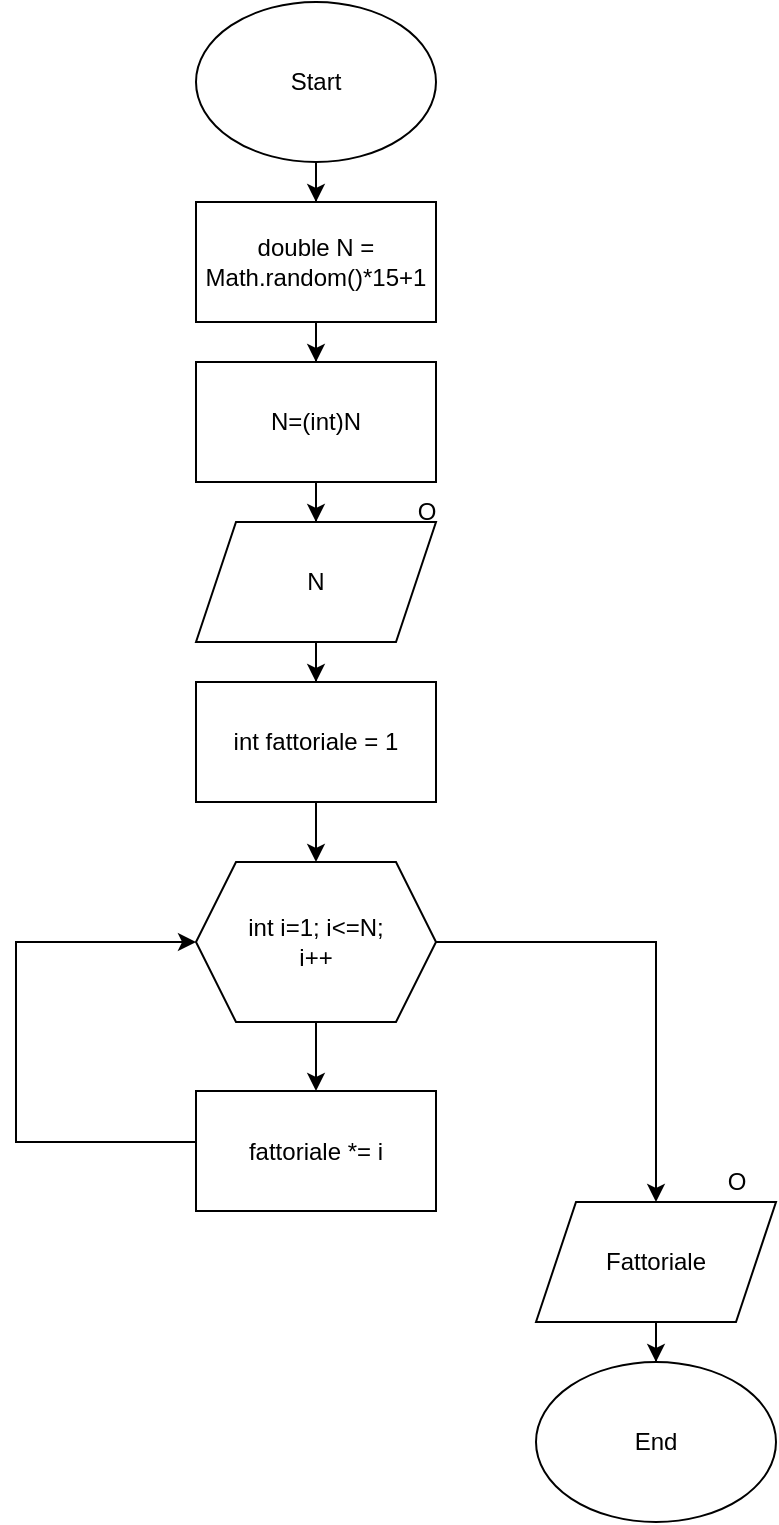 <mxfile version="21.1.7" type="google">
  <diagram name="Pagina-1" id="2zuiLvAYl878m_oRTMRI">
    <mxGraphModel grid="1" page="1" gridSize="10" guides="1" tooltips="1" connect="1" arrows="1" fold="1" pageScale="1" pageWidth="827" pageHeight="1169" math="0" shadow="0">
      <root>
        <mxCell id="0" />
        <mxCell id="1" parent="0" />
        <mxCell id="RUL37LDbd2QCH6j5r3ev-9" value="" style="edgeStyle=orthogonalEdgeStyle;rounded=0;orthogonalLoop=1;jettySize=auto;html=1;" edge="1" parent="1" source="RUL37LDbd2QCH6j5r3ev-2" target="RUL37LDbd2QCH6j5r3ev-5">
          <mxGeometry relative="1" as="geometry" />
        </mxCell>
        <mxCell id="RUL37LDbd2QCH6j5r3ev-1" value="Start" style="ellipse;whiteSpace=wrap;html=1;" vertex="1" parent="1">
          <mxGeometry x="340" y="40" width="120" height="80" as="geometry" />
        </mxCell>
        <mxCell id="RUL37LDbd2QCH6j5r3ev-4" value="O" style="text;html=1;align=center;verticalAlign=middle;resizable=0;points=[];autosize=1;strokeColor=none;fillColor=none;" vertex="1" parent="1">
          <mxGeometry x="440" y="280" width="30" height="30" as="geometry" />
        </mxCell>
        <mxCell id="RUL37LDbd2QCH6j5r3ev-11" value="" style="edgeStyle=orthogonalEdgeStyle;rounded=0;orthogonalLoop=1;jettySize=auto;html=1;" edge="1" parent="1" source="RUL37LDbd2QCH6j5r3ev-3" target="RUL37LDbd2QCH6j5r3ev-6">
          <mxGeometry relative="1" as="geometry" />
        </mxCell>
        <mxCell id="RUL37LDbd2QCH6j5r3ev-5" value="N=(int)N" style="rounded=0;whiteSpace=wrap;html=1;" vertex="1" parent="1">
          <mxGeometry x="340" y="220" width="120" height="60" as="geometry" />
        </mxCell>
        <mxCell id="RUL37LDbd2QCH6j5r3ev-13" value="" style="edgeStyle=orthogonalEdgeStyle;rounded=0;orthogonalLoop=1;jettySize=auto;html=1;" edge="1" parent="1" source="RUL37LDbd2QCH6j5r3ev-6" target="RUL37LDbd2QCH6j5r3ev-7">
          <mxGeometry relative="1" as="geometry" />
        </mxCell>
        <mxCell id="RUL37LDbd2QCH6j5r3ev-6" value="int fattoriale = 1" style="rounded=0;whiteSpace=wrap;html=1;" vertex="1" parent="1">
          <mxGeometry x="340" y="380" width="120" height="60" as="geometry" />
        </mxCell>
        <mxCell id="RUL37LDbd2QCH6j5r3ev-14" value="" style="edgeStyle=orthogonalEdgeStyle;rounded=0;orthogonalLoop=1;jettySize=auto;html=1;" edge="1" parent="1" source="RUL37LDbd2QCH6j5r3ev-7" target="RUL37LDbd2QCH6j5r3ev-8">
          <mxGeometry relative="1" as="geometry" />
        </mxCell>
        <mxCell id="RUL37LDbd2QCH6j5r3ev-17" style="edgeStyle=orthogonalEdgeStyle;rounded=0;orthogonalLoop=1;jettySize=auto;html=1;" edge="1" parent="1" source="RUL37LDbd2QCH6j5r3ev-7" target="RUL37LDbd2QCH6j5r3ev-16">
          <mxGeometry relative="1" as="geometry" />
        </mxCell>
        <mxCell id="RUL37LDbd2QCH6j5r3ev-7" value="&lt;div&gt;int i=1; i&amp;lt;=N;&lt;/div&gt;&lt;div&gt;i++&lt;br&gt;&lt;/div&gt;" style="shape=hexagon;perimeter=hexagonPerimeter2;whiteSpace=wrap;html=1;fixedSize=1;" vertex="1" parent="1">
          <mxGeometry x="340" y="470" width="120" height="80" as="geometry" />
        </mxCell>
        <mxCell id="RUL37LDbd2QCH6j5r3ev-15" style="edgeStyle=orthogonalEdgeStyle;rounded=0;orthogonalLoop=1;jettySize=auto;html=1;entryX=0;entryY=0.5;entryDx=0;entryDy=0;" edge="1" parent="1" source="RUL37LDbd2QCH6j5r3ev-8" target="RUL37LDbd2QCH6j5r3ev-7">
          <mxGeometry relative="1" as="geometry">
            <Array as="points">
              <mxPoint x="250" y="610" />
              <mxPoint x="250" y="510" />
            </Array>
          </mxGeometry>
        </mxCell>
        <mxCell id="RUL37LDbd2QCH6j5r3ev-8" value="fattoriale *= i" style="rounded=0;whiteSpace=wrap;html=1;" vertex="1" parent="1">
          <mxGeometry x="340" y="584.5" width="120" height="60" as="geometry" />
        </mxCell>
        <mxCell id="RUL37LDbd2QCH6j5r3ev-10" value="" style="edgeStyle=orthogonalEdgeStyle;rounded=0;orthogonalLoop=1;jettySize=auto;html=1;" edge="1" parent="1" source="RUL37LDbd2QCH6j5r3ev-1" target="RUL37LDbd2QCH6j5r3ev-2">
          <mxGeometry relative="1" as="geometry">
            <mxPoint x="400" y="120" as="sourcePoint" />
            <mxPoint x="400" y="210" as="targetPoint" />
          </mxGeometry>
        </mxCell>
        <mxCell id="RUL37LDbd2QCH6j5r3ev-2" value="&lt;div&gt;double N = &lt;br&gt;&lt;/div&gt;&lt;div&gt;Math.random()*15+1&lt;br&gt;&lt;/div&gt;" style="rounded=0;whiteSpace=wrap;html=1;" vertex="1" parent="1">
          <mxGeometry x="340" y="140" width="120" height="60" as="geometry" />
        </mxCell>
        <mxCell id="RUL37LDbd2QCH6j5r3ev-12" value="" style="edgeStyle=orthogonalEdgeStyle;rounded=0;orthogonalLoop=1;jettySize=auto;html=1;" edge="1" parent="1" source="RUL37LDbd2QCH6j5r3ev-5" target="RUL37LDbd2QCH6j5r3ev-3">
          <mxGeometry relative="1" as="geometry">
            <mxPoint x="400" y="280" as="sourcePoint" />
            <mxPoint x="400" y="390" as="targetPoint" />
          </mxGeometry>
        </mxCell>
        <mxCell id="RUL37LDbd2QCH6j5r3ev-3" value="N" style="shape=parallelogram;perimeter=parallelogramPerimeter;whiteSpace=wrap;html=1;fixedSize=1;" vertex="1" parent="1">
          <mxGeometry x="340" y="300" width="120" height="60" as="geometry" />
        </mxCell>
        <mxCell id="RUL37LDbd2QCH6j5r3ev-20" value="" style="edgeStyle=orthogonalEdgeStyle;rounded=0;orthogonalLoop=1;jettySize=auto;html=1;" edge="1" parent="1" source="RUL37LDbd2QCH6j5r3ev-16" target="RUL37LDbd2QCH6j5r3ev-18">
          <mxGeometry relative="1" as="geometry" />
        </mxCell>
        <mxCell id="RUL37LDbd2QCH6j5r3ev-16" value="Fattoriale" style="shape=parallelogram;perimeter=parallelogramPerimeter;whiteSpace=wrap;html=1;fixedSize=1;" vertex="1" parent="1">
          <mxGeometry x="510" y="640" width="120" height="60" as="geometry" />
        </mxCell>
        <mxCell id="RUL37LDbd2QCH6j5r3ev-18" value="End" style="ellipse;whiteSpace=wrap;html=1;" vertex="1" parent="1">
          <mxGeometry x="510" y="720" width="120" height="80" as="geometry" />
        </mxCell>
        <mxCell id="RUL37LDbd2QCH6j5r3ev-19" value="O" style="text;html=1;align=center;verticalAlign=middle;resizable=0;points=[];autosize=1;strokeColor=none;fillColor=none;" vertex="1" parent="1">
          <mxGeometry x="595" y="615" width="30" height="30" as="geometry" />
        </mxCell>
      </root>
    </mxGraphModel>
  </diagram>
</mxfile>
